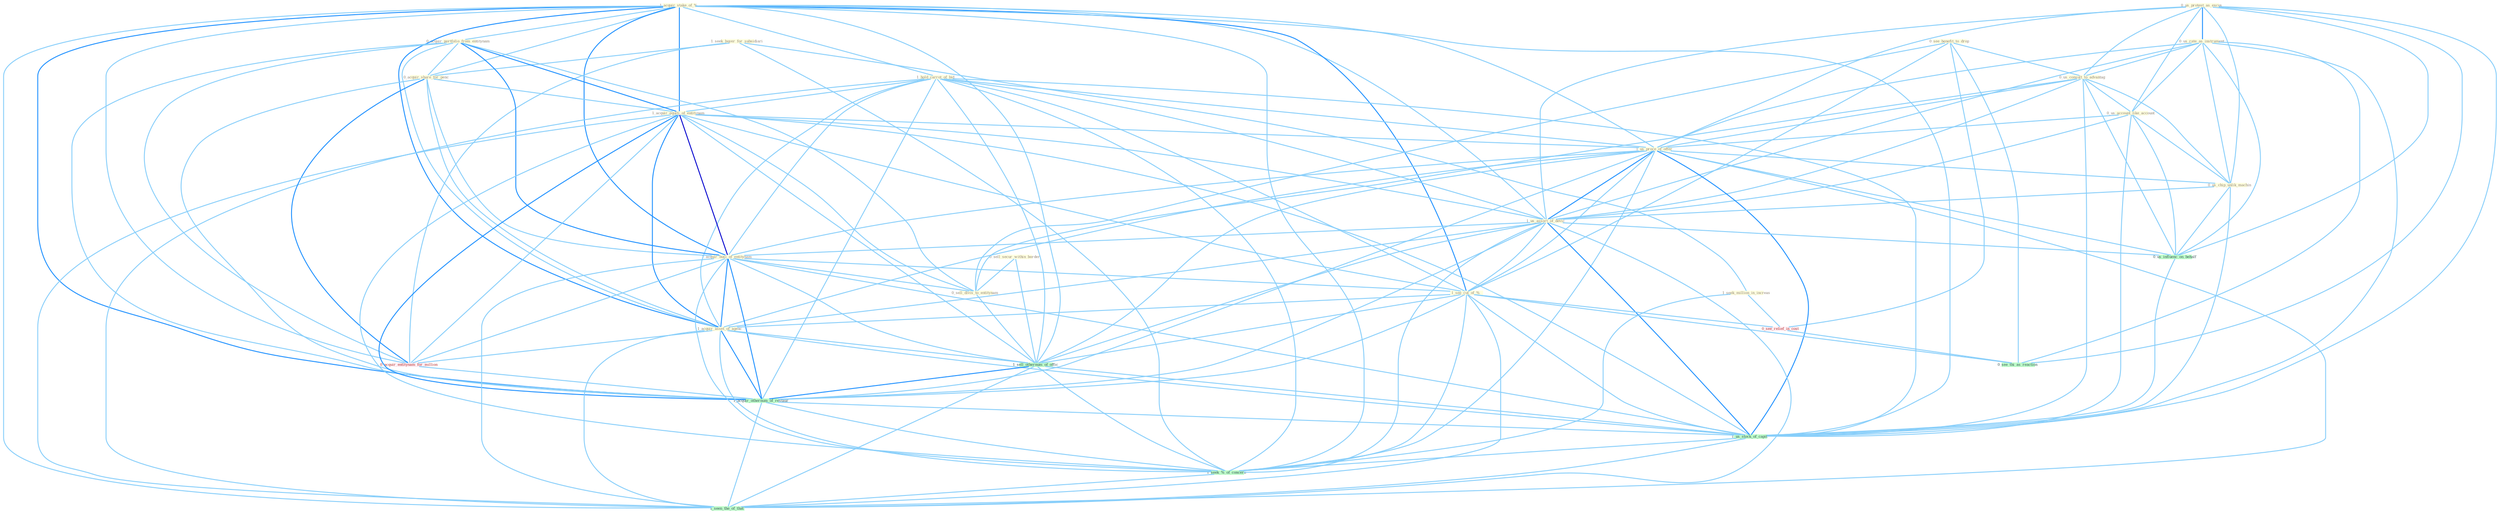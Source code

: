 Graph G{ 
    node
    [shape=polygon,style=filled,width=.5,height=.06,color="#BDFCC9",fixedsize=true,fontsize=4,
    fontcolor="#2f4f4f"];
    {node
    [color="#ffffe0", fontcolor="#8b7d6b"] "1_acquir_stake_of_% " "1_hold_carrot_of_bid " "0_sell_secur_within_border " "0_us_protest_as_excus " "0_see_benefit_to_drop " "0_us_rate_as_instrument " "1_seek_buyer_for_subsidiari " "0_us_consult_to_advantag " "0_acquir_portfolio_from_entitynam " "0_us_account_like_account " "0_acquir_share_for_penc " "1_acquir_equiti_of_entitynam " "1_seek_million_in_increas " "1_us_proce_of_offer " "0_us_chip_unlik_machin " "1_us_assort_of_devic " "1_acquir_busi_of_entitynam " "1_see_cut_of_% " "0_sell_divis_to_entitynam " "1_acquir_asset_of_agenc "}
{node [color="#fff0f5", fontcolor="#b22222"] "0_acquir_entitynam_for_million " "0_see_relief_in_cost "}
edge [color="#B0E2FF"];

	"1_acquir_stake_of_% " -- "1_hold_carrot_of_bid " [w="1", color="#87cefa" ];
	"1_acquir_stake_of_% " -- "0_acquir_portfolio_from_entitynam " [w="1", color="#87cefa" ];
	"1_acquir_stake_of_% " -- "0_acquir_share_for_penc " [w="1", color="#87cefa" ];
	"1_acquir_stake_of_% " -- "1_acquir_equiti_of_entitynam " [w="2", color="#1e90ff" , len=0.8];
	"1_acquir_stake_of_% " -- "1_us_proce_of_offer " [w="1", color="#87cefa" ];
	"1_acquir_stake_of_% " -- "1_us_assort_of_devic " [w="1", color="#87cefa" ];
	"1_acquir_stake_of_% " -- "1_acquir_busi_of_entitynam " [w="2", color="#1e90ff" , len=0.8];
	"1_acquir_stake_of_% " -- "1_see_cut_of_% " [w="2", color="#1e90ff" , len=0.8];
	"1_acquir_stake_of_% " -- "1_acquir_asset_of_agenc " [w="2", color="#1e90ff" , len=0.8];
	"1_acquir_stake_of_% " -- "0_acquir_entitynam_for_million " [w="1", color="#87cefa" ];
	"1_acquir_stake_of_% " -- "1_sell_othernum_of_offic " [w="1", color="#87cefa" ];
	"1_acquir_stake_of_% " -- "1_acquir_othernum_of_restaur " [w="2", color="#1e90ff" , len=0.8];
	"1_acquir_stake_of_% " -- "1_us_stock_of_capit " [w="1", color="#87cefa" ];
	"1_acquir_stake_of_% " -- "1_seek_%_of_concern " [w="1", color="#87cefa" ];
	"1_acquir_stake_of_% " -- "1_seen_the_of_that " [w="1", color="#87cefa" ];
	"1_hold_carrot_of_bid " -- "1_acquir_equiti_of_entitynam " [w="1", color="#87cefa" ];
	"1_hold_carrot_of_bid " -- "1_us_proce_of_offer " [w="1", color="#87cefa" ];
	"1_hold_carrot_of_bid " -- "1_us_assort_of_devic " [w="1", color="#87cefa" ];
	"1_hold_carrot_of_bid " -- "1_acquir_busi_of_entitynam " [w="1", color="#87cefa" ];
	"1_hold_carrot_of_bid " -- "1_see_cut_of_% " [w="1", color="#87cefa" ];
	"1_hold_carrot_of_bid " -- "1_acquir_asset_of_agenc " [w="1", color="#87cefa" ];
	"1_hold_carrot_of_bid " -- "1_sell_othernum_of_offic " [w="1", color="#87cefa" ];
	"1_hold_carrot_of_bid " -- "1_acquir_othernum_of_restaur " [w="1", color="#87cefa" ];
	"1_hold_carrot_of_bid " -- "1_us_stock_of_capit " [w="1", color="#87cefa" ];
	"1_hold_carrot_of_bid " -- "1_seek_%_of_concern " [w="1", color="#87cefa" ];
	"1_hold_carrot_of_bid " -- "1_seen_the_of_that " [w="1", color="#87cefa" ];
	"0_sell_secur_within_border " -- "0_sell_divis_to_entitynam " [w="1", color="#87cefa" ];
	"0_sell_secur_within_border " -- "1_sell_othernum_of_offic " [w="1", color="#87cefa" ];
	"0_us_protest_as_excus " -- "0_us_rate_as_instrument " [w="2", color="#1e90ff" , len=0.8];
	"0_us_protest_as_excus " -- "0_us_consult_to_advantag " [w="1", color="#87cefa" ];
	"0_us_protest_as_excus " -- "0_us_account_like_account " [w="1", color="#87cefa" ];
	"0_us_protest_as_excus " -- "1_us_proce_of_offer " [w="1", color="#87cefa" ];
	"0_us_protest_as_excus " -- "0_us_chip_unlik_machin " [w="1", color="#87cefa" ];
	"0_us_protest_as_excus " -- "1_us_assort_of_devic " [w="1", color="#87cefa" ];
	"0_us_protest_as_excus " -- "0_us_influenc_on_behalf " [w="1", color="#87cefa" ];
	"0_us_protest_as_excus " -- "0_see_thi_as_reaction " [w="1", color="#87cefa" ];
	"0_us_protest_as_excus " -- "1_us_stock_of_capit " [w="1", color="#87cefa" ];
	"0_see_benefit_to_drop " -- "0_us_consult_to_advantag " [w="1", color="#87cefa" ];
	"0_see_benefit_to_drop " -- "1_see_cut_of_% " [w="1", color="#87cefa" ];
	"0_see_benefit_to_drop " -- "0_sell_divis_to_entitynam " [w="1", color="#87cefa" ];
	"0_see_benefit_to_drop " -- "0_see_relief_in_cost " [w="1", color="#87cefa" ];
	"0_see_benefit_to_drop " -- "0_see_thi_as_reaction " [w="1", color="#87cefa" ];
	"0_us_rate_as_instrument " -- "0_us_consult_to_advantag " [w="1", color="#87cefa" ];
	"0_us_rate_as_instrument " -- "0_us_account_like_account " [w="1", color="#87cefa" ];
	"0_us_rate_as_instrument " -- "1_us_proce_of_offer " [w="1", color="#87cefa" ];
	"0_us_rate_as_instrument " -- "0_us_chip_unlik_machin " [w="1", color="#87cefa" ];
	"0_us_rate_as_instrument " -- "1_us_assort_of_devic " [w="1", color="#87cefa" ];
	"0_us_rate_as_instrument " -- "0_us_influenc_on_behalf " [w="1", color="#87cefa" ];
	"0_us_rate_as_instrument " -- "0_see_thi_as_reaction " [w="1", color="#87cefa" ];
	"0_us_rate_as_instrument " -- "1_us_stock_of_capit " [w="1", color="#87cefa" ];
	"1_seek_buyer_for_subsidiari " -- "0_acquir_share_for_penc " [w="1", color="#87cefa" ];
	"1_seek_buyer_for_subsidiari " -- "1_seek_million_in_increas " [w="1", color="#87cefa" ];
	"1_seek_buyer_for_subsidiari " -- "0_acquir_entitynam_for_million " [w="1", color="#87cefa" ];
	"1_seek_buyer_for_subsidiari " -- "1_seek_%_of_concern " [w="1", color="#87cefa" ];
	"0_us_consult_to_advantag " -- "0_us_account_like_account " [w="1", color="#87cefa" ];
	"0_us_consult_to_advantag " -- "1_us_proce_of_offer " [w="1", color="#87cefa" ];
	"0_us_consult_to_advantag " -- "0_us_chip_unlik_machin " [w="1", color="#87cefa" ];
	"0_us_consult_to_advantag " -- "1_us_assort_of_devic " [w="1", color="#87cefa" ];
	"0_us_consult_to_advantag " -- "0_sell_divis_to_entitynam " [w="1", color="#87cefa" ];
	"0_us_consult_to_advantag " -- "0_us_influenc_on_behalf " [w="1", color="#87cefa" ];
	"0_us_consult_to_advantag " -- "1_us_stock_of_capit " [w="1", color="#87cefa" ];
	"0_acquir_portfolio_from_entitynam " -- "0_acquir_share_for_penc " [w="1", color="#87cefa" ];
	"0_acquir_portfolio_from_entitynam " -- "1_acquir_equiti_of_entitynam " [w="2", color="#1e90ff" , len=0.8];
	"0_acquir_portfolio_from_entitynam " -- "1_acquir_busi_of_entitynam " [w="2", color="#1e90ff" , len=0.8];
	"0_acquir_portfolio_from_entitynam " -- "0_sell_divis_to_entitynam " [w="1", color="#87cefa" ];
	"0_acquir_portfolio_from_entitynam " -- "1_acquir_asset_of_agenc " [w="1", color="#87cefa" ];
	"0_acquir_portfolio_from_entitynam " -- "0_acquir_entitynam_for_million " [w="1", color="#87cefa" ];
	"0_acquir_portfolio_from_entitynam " -- "1_acquir_othernum_of_restaur " [w="1", color="#87cefa" ];
	"0_us_account_like_account " -- "1_us_proce_of_offer " [w="1", color="#87cefa" ];
	"0_us_account_like_account " -- "0_us_chip_unlik_machin " [w="1", color="#87cefa" ];
	"0_us_account_like_account " -- "1_us_assort_of_devic " [w="1", color="#87cefa" ];
	"0_us_account_like_account " -- "0_us_influenc_on_behalf " [w="1", color="#87cefa" ];
	"0_us_account_like_account " -- "1_us_stock_of_capit " [w="1", color="#87cefa" ];
	"0_acquir_share_for_penc " -- "1_acquir_equiti_of_entitynam " [w="1", color="#87cefa" ];
	"0_acquir_share_for_penc " -- "1_acquir_busi_of_entitynam " [w="1", color="#87cefa" ];
	"0_acquir_share_for_penc " -- "1_acquir_asset_of_agenc " [w="1", color="#87cefa" ];
	"0_acquir_share_for_penc " -- "0_acquir_entitynam_for_million " [w="2", color="#1e90ff" , len=0.8];
	"0_acquir_share_for_penc " -- "1_acquir_othernum_of_restaur " [w="1", color="#87cefa" ];
	"1_acquir_equiti_of_entitynam " -- "1_us_proce_of_offer " [w="1", color="#87cefa" ];
	"1_acquir_equiti_of_entitynam " -- "1_us_assort_of_devic " [w="1", color="#87cefa" ];
	"1_acquir_equiti_of_entitynam " -- "1_acquir_busi_of_entitynam " [w="3", color="#0000cd" , len=0.6];
	"1_acquir_equiti_of_entitynam " -- "1_see_cut_of_% " [w="1", color="#87cefa" ];
	"1_acquir_equiti_of_entitynam " -- "0_sell_divis_to_entitynam " [w="1", color="#87cefa" ];
	"1_acquir_equiti_of_entitynam " -- "1_acquir_asset_of_agenc " [w="2", color="#1e90ff" , len=0.8];
	"1_acquir_equiti_of_entitynam " -- "0_acquir_entitynam_for_million " [w="1", color="#87cefa" ];
	"1_acquir_equiti_of_entitynam " -- "1_sell_othernum_of_offic " [w="1", color="#87cefa" ];
	"1_acquir_equiti_of_entitynam " -- "1_acquir_othernum_of_restaur " [w="2", color="#1e90ff" , len=0.8];
	"1_acquir_equiti_of_entitynam " -- "1_us_stock_of_capit " [w="1", color="#87cefa" ];
	"1_acquir_equiti_of_entitynam " -- "1_seek_%_of_concern " [w="1", color="#87cefa" ];
	"1_acquir_equiti_of_entitynam " -- "1_seen_the_of_that " [w="1", color="#87cefa" ];
	"1_seek_million_in_increas " -- "0_see_relief_in_cost " [w="1", color="#87cefa" ];
	"1_seek_million_in_increas " -- "1_seek_%_of_concern " [w="1", color="#87cefa" ];
	"1_us_proce_of_offer " -- "0_us_chip_unlik_machin " [w="1", color="#87cefa" ];
	"1_us_proce_of_offer " -- "1_us_assort_of_devic " [w="2", color="#1e90ff" , len=0.8];
	"1_us_proce_of_offer " -- "1_acquir_busi_of_entitynam " [w="1", color="#87cefa" ];
	"1_us_proce_of_offer " -- "1_see_cut_of_% " [w="1", color="#87cefa" ];
	"1_us_proce_of_offer " -- "1_acquir_asset_of_agenc " [w="1", color="#87cefa" ];
	"1_us_proce_of_offer " -- "1_sell_othernum_of_offic " [w="1", color="#87cefa" ];
	"1_us_proce_of_offer " -- "0_us_influenc_on_behalf " [w="1", color="#87cefa" ];
	"1_us_proce_of_offer " -- "1_acquir_othernum_of_restaur " [w="1", color="#87cefa" ];
	"1_us_proce_of_offer " -- "1_us_stock_of_capit " [w="2", color="#1e90ff" , len=0.8];
	"1_us_proce_of_offer " -- "1_seek_%_of_concern " [w="1", color="#87cefa" ];
	"1_us_proce_of_offer " -- "1_seen_the_of_that " [w="1", color="#87cefa" ];
	"0_us_chip_unlik_machin " -- "1_us_assort_of_devic " [w="1", color="#87cefa" ];
	"0_us_chip_unlik_machin " -- "0_us_influenc_on_behalf " [w="1", color="#87cefa" ];
	"0_us_chip_unlik_machin " -- "1_us_stock_of_capit " [w="1", color="#87cefa" ];
	"1_us_assort_of_devic " -- "1_acquir_busi_of_entitynam " [w="1", color="#87cefa" ];
	"1_us_assort_of_devic " -- "1_see_cut_of_% " [w="1", color="#87cefa" ];
	"1_us_assort_of_devic " -- "1_acquir_asset_of_agenc " [w="1", color="#87cefa" ];
	"1_us_assort_of_devic " -- "1_sell_othernum_of_offic " [w="1", color="#87cefa" ];
	"1_us_assort_of_devic " -- "0_us_influenc_on_behalf " [w="1", color="#87cefa" ];
	"1_us_assort_of_devic " -- "1_acquir_othernum_of_restaur " [w="1", color="#87cefa" ];
	"1_us_assort_of_devic " -- "1_us_stock_of_capit " [w="2", color="#1e90ff" , len=0.8];
	"1_us_assort_of_devic " -- "1_seek_%_of_concern " [w="1", color="#87cefa" ];
	"1_us_assort_of_devic " -- "1_seen_the_of_that " [w="1", color="#87cefa" ];
	"1_acquir_busi_of_entitynam " -- "1_see_cut_of_% " [w="1", color="#87cefa" ];
	"1_acquir_busi_of_entitynam " -- "0_sell_divis_to_entitynam " [w="1", color="#87cefa" ];
	"1_acquir_busi_of_entitynam " -- "1_acquir_asset_of_agenc " [w="2", color="#1e90ff" , len=0.8];
	"1_acquir_busi_of_entitynam " -- "0_acquir_entitynam_for_million " [w="1", color="#87cefa" ];
	"1_acquir_busi_of_entitynam " -- "1_sell_othernum_of_offic " [w="1", color="#87cefa" ];
	"1_acquir_busi_of_entitynam " -- "1_acquir_othernum_of_restaur " [w="2", color="#1e90ff" , len=0.8];
	"1_acquir_busi_of_entitynam " -- "1_us_stock_of_capit " [w="1", color="#87cefa" ];
	"1_acquir_busi_of_entitynam " -- "1_seek_%_of_concern " [w="1", color="#87cefa" ];
	"1_acquir_busi_of_entitynam " -- "1_seen_the_of_that " [w="1", color="#87cefa" ];
	"1_see_cut_of_% " -- "1_acquir_asset_of_agenc " [w="1", color="#87cefa" ];
	"1_see_cut_of_% " -- "1_sell_othernum_of_offic " [w="1", color="#87cefa" ];
	"1_see_cut_of_% " -- "0_see_relief_in_cost " [w="1", color="#87cefa" ];
	"1_see_cut_of_% " -- "0_see_thi_as_reaction " [w="1", color="#87cefa" ];
	"1_see_cut_of_% " -- "1_acquir_othernum_of_restaur " [w="1", color="#87cefa" ];
	"1_see_cut_of_% " -- "1_us_stock_of_capit " [w="1", color="#87cefa" ];
	"1_see_cut_of_% " -- "1_seek_%_of_concern " [w="1", color="#87cefa" ];
	"1_see_cut_of_% " -- "1_seen_the_of_that " [w="1", color="#87cefa" ];
	"0_sell_divis_to_entitynam " -- "1_sell_othernum_of_offic " [w="1", color="#87cefa" ];
	"1_acquir_asset_of_agenc " -- "0_acquir_entitynam_for_million " [w="1", color="#87cefa" ];
	"1_acquir_asset_of_agenc " -- "1_sell_othernum_of_offic " [w="1", color="#87cefa" ];
	"1_acquir_asset_of_agenc " -- "1_acquir_othernum_of_restaur " [w="2", color="#1e90ff" , len=0.8];
	"1_acquir_asset_of_agenc " -- "1_us_stock_of_capit " [w="1", color="#87cefa" ];
	"1_acquir_asset_of_agenc " -- "1_seek_%_of_concern " [w="1", color="#87cefa" ];
	"1_acquir_asset_of_agenc " -- "1_seen_the_of_that " [w="1", color="#87cefa" ];
	"0_acquir_entitynam_for_million " -- "1_acquir_othernum_of_restaur " [w="1", color="#87cefa" ];
	"1_sell_othernum_of_offic " -- "1_acquir_othernum_of_restaur " [w="2", color="#1e90ff" , len=0.8];
	"1_sell_othernum_of_offic " -- "1_us_stock_of_capit " [w="1", color="#87cefa" ];
	"1_sell_othernum_of_offic " -- "1_seek_%_of_concern " [w="1", color="#87cefa" ];
	"1_sell_othernum_of_offic " -- "1_seen_the_of_that " [w="1", color="#87cefa" ];
	"0_us_influenc_on_behalf " -- "1_us_stock_of_capit " [w="1", color="#87cefa" ];
	"0_see_relief_in_cost " -- "0_see_thi_as_reaction " [w="1", color="#87cefa" ];
	"1_acquir_othernum_of_restaur " -- "1_us_stock_of_capit " [w="1", color="#87cefa" ];
	"1_acquir_othernum_of_restaur " -- "1_seek_%_of_concern " [w="1", color="#87cefa" ];
	"1_acquir_othernum_of_restaur " -- "1_seen_the_of_that " [w="1", color="#87cefa" ];
	"1_us_stock_of_capit " -- "1_seek_%_of_concern " [w="1", color="#87cefa" ];
	"1_us_stock_of_capit " -- "1_seen_the_of_that " [w="1", color="#87cefa" ];
	"1_seek_%_of_concern " -- "1_seen_the_of_that " [w="1", color="#87cefa" ];
}